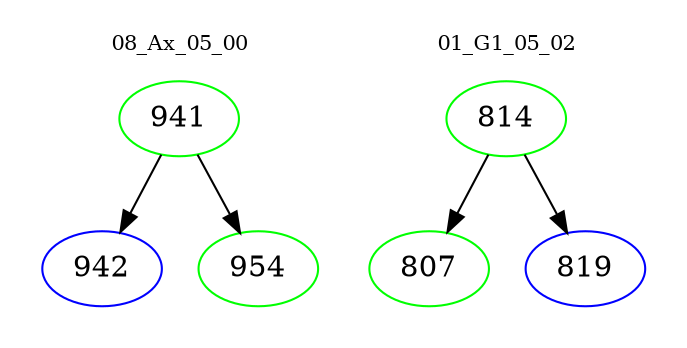 digraph{
subgraph cluster_0 {
color = white
label = "08_Ax_05_00";
fontsize=10;
T0_941 [label="941", color="green"]
T0_941 -> T0_942 [color="black"]
T0_942 [label="942", color="blue"]
T0_941 -> T0_954 [color="black"]
T0_954 [label="954", color="green"]
}
subgraph cluster_1 {
color = white
label = "01_G1_05_02";
fontsize=10;
T1_814 [label="814", color="green"]
T1_814 -> T1_807 [color="black"]
T1_807 [label="807", color="green"]
T1_814 -> T1_819 [color="black"]
T1_819 [label="819", color="blue"]
}
}

